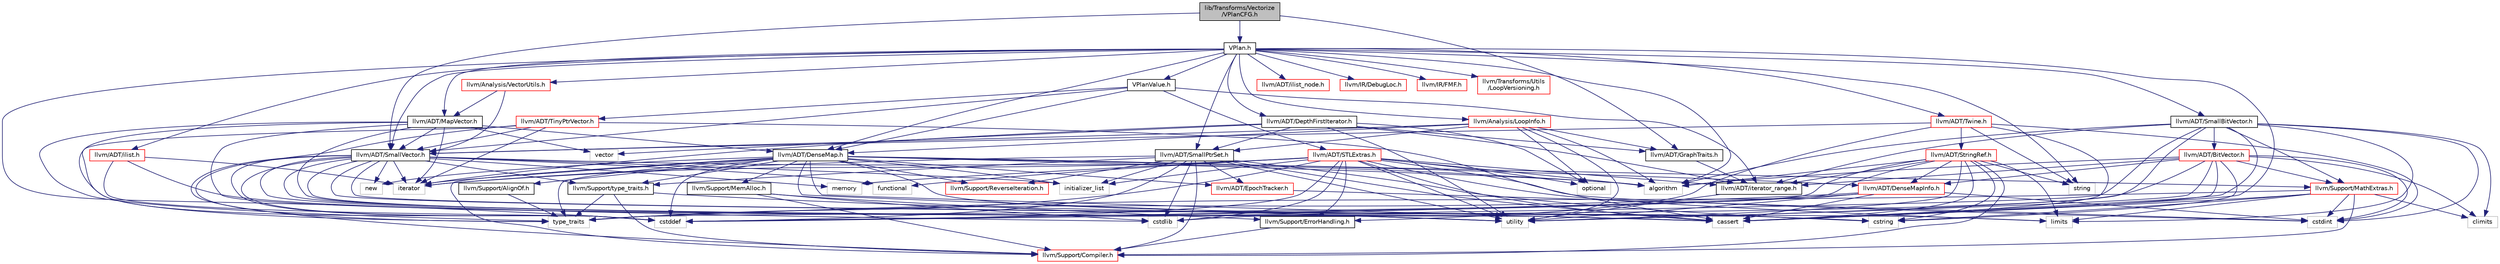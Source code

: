 digraph "lib/Transforms/Vectorize/VPlanCFG.h"
{
 // LATEX_PDF_SIZE
  bgcolor="transparent";
  edge [fontname="Helvetica",fontsize="10",labelfontname="Helvetica",labelfontsize="10"];
  node [fontname="Helvetica",fontsize="10",shape=record];
  Node1 [label="lib/Transforms/Vectorize\l/VPlanCFG.h",height=0.2,width=0.4,color="black", fillcolor="grey75", style="filled", fontcolor="black",tooltip=" "];
  Node1 -> Node2 [color="midnightblue",fontsize="10",style="solid",fontname="Helvetica"];
  Node2 [label="VPlan.h",height=0.2,width=0.4,color="black",URL="$VPlan_8h.html",tooltip=" "];
  Node2 -> Node3 [color="midnightblue",fontsize="10",style="solid",fontname="Helvetica"];
  Node3 [label="VPlanValue.h",height=0.2,width=0.4,color="black",URL="$VPlanValue_8h.html",tooltip=" "];
  Node3 -> Node4 [color="midnightblue",fontsize="10",style="solid",fontname="Helvetica"];
  Node4 [label="llvm/ADT/DenseMap.h",height=0.2,width=0.4,color="black",URL="$DenseMap_8h.html",tooltip=" "];
  Node4 -> Node5 [color="midnightblue",fontsize="10",style="solid",fontname="Helvetica"];
  Node5 [label="llvm/ADT/DenseMapInfo.h",height=0.2,width=0.4,color="red",URL="$DenseMapInfo_8h.html",tooltip=" "];
  Node5 -> Node6 [color="midnightblue",fontsize="10",style="solid",fontname="Helvetica"];
  Node6 [label="cassert",height=0.2,width=0.4,color="grey75",tooltip=" "];
  Node5 -> Node7 [color="midnightblue",fontsize="10",style="solid",fontname="Helvetica"];
  Node7 [label="cstddef",height=0.2,width=0.4,color="grey75",tooltip=" "];
  Node5 -> Node8 [color="midnightblue",fontsize="10",style="solid",fontname="Helvetica"];
  Node8 [label="cstdint",height=0.2,width=0.4,color="grey75",tooltip=" "];
  Node5 -> Node10 [color="midnightblue",fontsize="10",style="solid",fontname="Helvetica"];
  Node10 [label="type_traits",height=0.2,width=0.4,color="grey75",tooltip=" "];
  Node5 -> Node11 [color="midnightblue",fontsize="10",style="solid",fontname="Helvetica"];
  Node11 [label="utility",height=0.2,width=0.4,color="grey75",tooltip=" "];
  Node4 -> Node13 [color="midnightblue",fontsize="10",style="solid",fontname="Helvetica"];
  Node13 [label="llvm/ADT/EpochTracker.h",height=0.2,width=0.4,color="red",URL="$EpochTracker_8h.html",tooltip=" "];
  Node13 -> Node8 [color="midnightblue",fontsize="10",style="solid",fontname="Helvetica"];
  Node4 -> Node15 [color="midnightblue",fontsize="10",style="solid",fontname="Helvetica"];
  Node15 [label="llvm/Support/AlignOf.h",height=0.2,width=0.4,color="black",URL="$AlignOf_8h.html",tooltip=" "];
  Node15 -> Node10 [color="midnightblue",fontsize="10",style="solid",fontname="Helvetica"];
  Node4 -> Node16 [color="midnightblue",fontsize="10",style="solid",fontname="Helvetica"];
  Node16 [label="llvm/Support/Compiler.h",height=0.2,width=0.4,color="red",URL="$Compiler_8h.html",tooltip=" "];
  Node4 -> Node19 [color="midnightblue",fontsize="10",style="solid",fontname="Helvetica"];
  Node19 [label="llvm/Support/MathExtras.h",height=0.2,width=0.4,color="red",URL="$MathExtras_8h.html",tooltip=" "];
  Node19 -> Node16 [color="midnightblue",fontsize="10",style="solid",fontname="Helvetica"];
  Node19 -> Node6 [color="midnightblue",fontsize="10",style="solid",fontname="Helvetica"];
  Node19 -> Node23 [color="midnightblue",fontsize="10",style="solid",fontname="Helvetica"];
  Node23 [label="climits",height=0.2,width=0.4,color="grey75",tooltip=" "];
  Node19 -> Node8 [color="midnightblue",fontsize="10",style="solid",fontname="Helvetica"];
  Node19 -> Node22 [color="midnightblue",fontsize="10",style="solid",fontname="Helvetica"];
  Node22 [label="cstring",height=0.2,width=0.4,color="grey75",tooltip=" "];
  Node19 -> Node21 [color="midnightblue",fontsize="10",style="solid",fontname="Helvetica"];
  Node21 [label="limits",height=0.2,width=0.4,color="grey75",tooltip=" "];
  Node19 -> Node10 [color="midnightblue",fontsize="10",style="solid",fontname="Helvetica"];
  Node4 -> Node24 [color="midnightblue",fontsize="10",style="solid",fontname="Helvetica"];
  Node24 [label="llvm/Support/MemAlloc.h",height=0.2,width=0.4,color="black",URL="$MemAlloc_8h.html",tooltip=" "];
  Node24 -> Node16 [color="midnightblue",fontsize="10",style="solid",fontname="Helvetica"];
  Node24 -> Node25 [color="midnightblue",fontsize="10",style="solid",fontname="Helvetica"];
  Node25 [label="llvm/Support/ErrorHandling.h",height=0.2,width=0.4,color="black",URL="$Support_2ErrorHandling_8h.html",tooltip=" "];
  Node25 -> Node16 [color="midnightblue",fontsize="10",style="solid",fontname="Helvetica"];
  Node24 -> Node26 [color="midnightblue",fontsize="10",style="solid",fontname="Helvetica"];
  Node26 [label="cstdlib",height=0.2,width=0.4,color="grey75",tooltip=" "];
  Node4 -> Node27 [color="midnightblue",fontsize="10",style="solid",fontname="Helvetica"];
  Node27 [label="llvm/Support/ReverseIteration.h",height=0.2,width=0.4,color="red",URL="$ReverseIteration_8h.html",tooltip=" "];
  Node4 -> Node34 [color="midnightblue",fontsize="10",style="solid",fontname="Helvetica"];
  Node34 [label="llvm/Support/type_traits.h",height=0.2,width=0.4,color="black",URL="$type__traits_8h.html",tooltip=" "];
  Node34 -> Node16 [color="midnightblue",fontsize="10",style="solid",fontname="Helvetica"];
  Node34 -> Node10 [color="midnightblue",fontsize="10",style="solid",fontname="Helvetica"];
  Node34 -> Node11 [color="midnightblue",fontsize="10",style="solid",fontname="Helvetica"];
  Node4 -> Node35 [color="midnightblue",fontsize="10",style="solid",fontname="Helvetica"];
  Node35 [label="algorithm",height=0.2,width=0.4,color="grey75",tooltip=" "];
  Node4 -> Node6 [color="midnightblue",fontsize="10",style="solid",fontname="Helvetica"];
  Node4 -> Node7 [color="midnightblue",fontsize="10",style="solid",fontname="Helvetica"];
  Node4 -> Node22 [color="midnightblue",fontsize="10",style="solid",fontname="Helvetica"];
  Node4 -> Node36 [color="midnightblue",fontsize="10",style="solid",fontname="Helvetica"];
  Node36 [label="initializer_list",height=0.2,width=0.4,color="grey75",tooltip=" "];
  Node4 -> Node37 [color="midnightblue",fontsize="10",style="solid",fontname="Helvetica"];
  Node37 [label="iterator",height=0.2,width=0.4,color="grey75",tooltip=" "];
  Node4 -> Node38 [color="midnightblue",fontsize="10",style="solid",fontname="Helvetica"];
  Node38 [label="new",height=0.2,width=0.4,color="grey75",tooltip=" "];
  Node4 -> Node10 [color="midnightblue",fontsize="10",style="solid",fontname="Helvetica"];
  Node4 -> Node11 [color="midnightblue",fontsize="10",style="solid",fontname="Helvetica"];
  Node3 -> Node39 [color="midnightblue",fontsize="10",style="solid",fontname="Helvetica"];
  Node39 [label="llvm/ADT/STLExtras.h",height=0.2,width=0.4,color="red",URL="$STLExtras_8h.html",tooltip=" "];
  Node39 -> Node49 [color="midnightblue",fontsize="10",style="solid",fontname="Helvetica"];
  Node49 [label="llvm/ADT/iterator_range.h",height=0.2,width=0.4,color="black",URL="$iterator__range_8h.html",tooltip=" "];
  Node49 -> Node11 [color="midnightblue",fontsize="10",style="solid",fontname="Helvetica"];
  Node39 -> Node25 [color="midnightblue",fontsize="10",style="solid",fontname="Helvetica"];
  Node39 -> Node35 [color="midnightblue",fontsize="10",style="solid",fontname="Helvetica"];
  Node39 -> Node6 [color="midnightblue",fontsize="10",style="solid",fontname="Helvetica"];
  Node39 -> Node7 [color="midnightblue",fontsize="10",style="solid",fontname="Helvetica"];
  Node39 -> Node8 [color="midnightblue",fontsize="10",style="solid",fontname="Helvetica"];
  Node39 -> Node26 [color="midnightblue",fontsize="10",style="solid",fontname="Helvetica"];
  Node39 -> Node50 [color="midnightblue",fontsize="10",style="solid",fontname="Helvetica"];
  Node50 [label="functional",height=0.2,width=0.4,color="grey75",tooltip=" "];
  Node39 -> Node36 [color="midnightblue",fontsize="10",style="solid",fontname="Helvetica"];
  Node39 -> Node37 [color="midnightblue",fontsize="10",style="solid",fontname="Helvetica"];
  Node39 -> Node21 [color="midnightblue",fontsize="10",style="solid",fontname="Helvetica"];
  Node39 -> Node51 [color="midnightblue",fontsize="10",style="solid",fontname="Helvetica"];
  Node51 [label="memory",height=0.2,width=0.4,color="grey75",tooltip=" "];
  Node39 -> Node43 [color="midnightblue",fontsize="10",style="solid",fontname="Helvetica"];
  Node43 [label="optional",height=0.2,width=0.4,color="grey75",tooltip=" "];
  Node39 -> Node10 [color="midnightblue",fontsize="10",style="solid",fontname="Helvetica"];
  Node39 -> Node11 [color="midnightblue",fontsize="10",style="solid",fontname="Helvetica"];
  Node3 -> Node52 [color="midnightblue",fontsize="10",style="solid",fontname="Helvetica"];
  Node52 [label="llvm/ADT/SmallVector.h",height=0.2,width=0.4,color="black",URL="$SmallVector_8h.html",tooltip=" "];
  Node52 -> Node16 [color="midnightblue",fontsize="10",style="solid",fontname="Helvetica"];
  Node52 -> Node34 [color="midnightblue",fontsize="10",style="solid",fontname="Helvetica"];
  Node52 -> Node35 [color="midnightblue",fontsize="10",style="solid",fontname="Helvetica"];
  Node52 -> Node6 [color="midnightblue",fontsize="10",style="solid",fontname="Helvetica"];
  Node52 -> Node7 [color="midnightblue",fontsize="10",style="solid",fontname="Helvetica"];
  Node52 -> Node26 [color="midnightblue",fontsize="10",style="solid",fontname="Helvetica"];
  Node52 -> Node22 [color="midnightblue",fontsize="10",style="solid",fontname="Helvetica"];
  Node52 -> Node50 [color="midnightblue",fontsize="10",style="solid",fontname="Helvetica"];
  Node52 -> Node36 [color="midnightblue",fontsize="10",style="solid",fontname="Helvetica"];
  Node52 -> Node37 [color="midnightblue",fontsize="10",style="solid",fontname="Helvetica"];
  Node52 -> Node21 [color="midnightblue",fontsize="10",style="solid",fontname="Helvetica"];
  Node52 -> Node51 [color="midnightblue",fontsize="10",style="solid",fontname="Helvetica"];
  Node52 -> Node38 [color="midnightblue",fontsize="10",style="solid",fontname="Helvetica"];
  Node52 -> Node10 [color="midnightblue",fontsize="10",style="solid",fontname="Helvetica"];
  Node52 -> Node11 [color="midnightblue",fontsize="10",style="solid",fontname="Helvetica"];
  Node3 -> Node53 [color="midnightblue",fontsize="10",style="solid",fontname="Helvetica"];
  Node53 [label="llvm/ADT/TinyPtrVector.h",height=0.2,width=0.4,color="red",URL="$TinyPtrVector_8h.html",tooltip=" "];
  Node53 -> Node52 [color="midnightblue",fontsize="10",style="solid",fontname="Helvetica"];
  Node53 -> Node6 [color="midnightblue",fontsize="10",style="solid",fontname="Helvetica"];
  Node53 -> Node7 [color="midnightblue",fontsize="10",style="solid",fontname="Helvetica"];
  Node53 -> Node37 [color="midnightblue",fontsize="10",style="solid",fontname="Helvetica"];
  Node53 -> Node10 [color="midnightblue",fontsize="10",style="solid",fontname="Helvetica"];
  Node3 -> Node49 [color="midnightblue",fontsize="10",style="solid",fontname="Helvetica"];
  Node2 -> Node4 [color="midnightblue",fontsize="10",style="solid",fontname="Helvetica"];
  Node2 -> Node60 [color="midnightblue",fontsize="10",style="solid",fontname="Helvetica"];
  Node60 [label="llvm/ADT/DepthFirstIterator.h",height=0.2,width=0.4,color="black",URL="$DepthFirstIterator_8h.html",tooltip=" "];
  Node60 -> Node61 [color="midnightblue",fontsize="10",style="solid",fontname="Helvetica"];
  Node61 [label="llvm/ADT/GraphTraits.h",height=0.2,width=0.4,color="black",URL="$GraphTraits_8h.html",tooltip=" "];
  Node61 -> Node49 [color="midnightblue",fontsize="10",style="solid",fontname="Helvetica"];
  Node60 -> Node62 [color="midnightblue",fontsize="10",style="solid",fontname="Helvetica"];
  Node62 [label="llvm/ADT/SmallPtrSet.h",height=0.2,width=0.4,color="black",URL="$SmallPtrSet_8h.html",tooltip=" "];
  Node62 -> Node13 [color="midnightblue",fontsize="10",style="solid",fontname="Helvetica"];
  Node62 -> Node16 [color="midnightblue",fontsize="10",style="solid",fontname="Helvetica"];
  Node62 -> Node27 [color="midnightblue",fontsize="10",style="solid",fontname="Helvetica"];
  Node62 -> Node34 [color="midnightblue",fontsize="10",style="solid",fontname="Helvetica"];
  Node62 -> Node6 [color="midnightblue",fontsize="10",style="solid",fontname="Helvetica"];
  Node62 -> Node7 [color="midnightblue",fontsize="10",style="solid",fontname="Helvetica"];
  Node62 -> Node26 [color="midnightblue",fontsize="10",style="solid",fontname="Helvetica"];
  Node62 -> Node22 [color="midnightblue",fontsize="10",style="solid",fontname="Helvetica"];
  Node62 -> Node36 [color="midnightblue",fontsize="10",style="solid",fontname="Helvetica"];
  Node62 -> Node37 [color="midnightblue",fontsize="10",style="solid",fontname="Helvetica"];
  Node62 -> Node11 [color="midnightblue",fontsize="10",style="solid",fontname="Helvetica"];
  Node60 -> Node49 [color="midnightblue",fontsize="10",style="solid",fontname="Helvetica"];
  Node60 -> Node37 [color="midnightblue",fontsize="10",style="solid",fontname="Helvetica"];
  Node60 -> Node43 [color="midnightblue",fontsize="10",style="solid",fontname="Helvetica"];
  Node60 -> Node11 [color="midnightblue",fontsize="10",style="solid",fontname="Helvetica"];
  Node60 -> Node56 [color="midnightblue",fontsize="10",style="solid",fontname="Helvetica"];
  Node56 [label="vector",height=0.2,width=0.4,color="grey75",tooltip=" "];
  Node2 -> Node63 [color="midnightblue",fontsize="10",style="solid",fontname="Helvetica"];
  Node63 [label="llvm/ADT/MapVector.h",height=0.2,width=0.4,color="black",URL="$MapVector_8h.html",tooltip=" "];
  Node63 -> Node4 [color="midnightblue",fontsize="10",style="solid",fontname="Helvetica"];
  Node63 -> Node52 [color="midnightblue",fontsize="10",style="solid",fontname="Helvetica"];
  Node63 -> Node6 [color="midnightblue",fontsize="10",style="solid",fontname="Helvetica"];
  Node63 -> Node7 [color="midnightblue",fontsize="10",style="solid",fontname="Helvetica"];
  Node63 -> Node37 [color="midnightblue",fontsize="10",style="solid",fontname="Helvetica"];
  Node63 -> Node10 [color="midnightblue",fontsize="10",style="solid",fontname="Helvetica"];
  Node63 -> Node11 [color="midnightblue",fontsize="10",style="solid",fontname="Helvetica"];
  Node63 -> Node56 [color="midnightblue",fontsize="10",style="solid",fontname="Helvetica"];
  Node2 -> Node64 [color="midnightblue",fontsize="10",style="solid",fontname="Helvetica"];
  Node64 [label="llvm/ADT/SmallBitVector.h",height=0.2,width=0.4,color="black",URL="$SmallBitVector_8h.html",tooltip=" "];
  Node64 -> Node65 [color="midnightblue",fontsize="10",style="solid",fontname="Helvetica"];
  Node65 [label="llvm/ADT/BitVector.h",height=0.2,width=0.4,color="red",URL="$BitVector_8h.html",tooltip=" "];
  Node65 -> Node5 [color="midnightblue",fontsize="10",style="solid",fontname="Helvetica"];
  Node65 -> Node49 [color="midnightblue",fontsize="10",style="solid",fontname="Helvetica"];
  Node65 -> Node19 [color="midnightblue",fontsize="10",style="solid",fontname="Helvetica"];
  Node65 -> Node35 [color="midnightblue",fontsize="10",style="solid",fontname="Helvetica"];
  Node65 -> Node6 [color="midnightblue",fontsize="10",style="solid",fontname="Helvetica"];
  Node65 -> Node23 [color="midnightblue",fontsize="10",style="solid",fontname="Helvetica"];
  Node65 -> Node8 [color="midnightblue",fontsize="10",style="solid",fontname="Helvetica"];
  Node65 -> Node26 [color="midnightblue",fontsize="10",style="solid",fontname="Helvetica"];
  Node65 -> Node22 [color="midnightblue",fontsize="10",style="solid",fontname="Helvetica"];
  Node65 -> Node11 [color="midnightblue",fontsize="10",style="solid",fontname="Helvetica"];
  Node64 -> Node49 [color="midnightblue",fontsize="10",style="solid",fontname="Helvetica"];
  Node64 -> Node19 [color="midnightblue",fontsize="10",style="solid",fontname="Helvetica"];
  Node64 -> Node35 [color="midnightblue",fontsize="10",style="solid",fontname="Helvetica"];
  Node64 -> Node6 [color="midnightblue",fontsize="10",style="solid",fontname="Helvetica"];
  Node64 -> Node23 [color="midnightblue",fontsize="10",style="solid",fontname="Helvetica"];
  Node64 -> Node7 [color="midnightblue",fontsize="10",style="solid",fontname="Helvetica"];
  Node64 -> Node8 [color="midnightblue",fontsize="10",style="solid",fontname="Helvetica"];
  Node64 -> Node21 [color="midnightblue",fontsize="10",style="solid",fontname="Helvetica"];
  Node64 -> Node11 [color="midnightblue",fontsize="10",style="solid",fontname="Helvetica"];
  Node2 -> Node62 [color="midnightblue",fontsize="10",style="solid",fontname="Helvetica"];
  Node2 -> Node52 [color="midnightblue",fontsize="10",style="solid",fontname="Helvetica"];
  Node2 -> Node66 [color="midnightblue",fontsize="10",style="solid",fontname="Helvetica"];
  Node66 [label="llvm/ADT/Twine.h",height=0.2,width=0.4,color="red",URL="$Twine_8h.html",tooltip=" "];
  Node66 -> Node52 [color="midnightblue",fontsize="10",style="solid",fontname="Helvetica"];
  Node66 -> Node67 [color="midnightblue",fontsize="10",style="solid",fontname="Helvetica"];
  Node67 [label="llvm/ADT/StringRef.h",height=0.2,width=0.4,color="red",URL="$StringRef_8h.html",tooltip=" "];
  Node67 -> Node5 [color="midnightblue",fontsize="10",style="solid",fontname="Helvetica"];
  Node67 -> Node49 [color="midnightblue",fontsize="10",style="solid",fontname="Helvetica"];
  Node67 -> Node16 [color="midnightblue",fontsize="10",style="solid",fontname="Helvetica"];
  Node67 -> Node35 [color="midnightblue",fontsize="10",style="solid",fontname="Helvetica"];
  Node67 -> Node6 [color="midnightblue",fontsize="10",style="solid",fontname="Helvetica"];
  Node67 -> Node7 [color="midnightblue",fontsize="10",style="solid",fontname="Helvetica"];
  Node67 -> Node22 [color="midnightblue",fontsize="10",style="solid",fontname="Helvetica"];
  Node67 -> Node21 [color="midnightblue",fontsize="10",style="solid",fontname="Helvetica"];
  Node67 -> Node44 [color="midnightblue",fontsize="10",style="solid",fontname="Helvetica"];
  Node44 [label="string",height=0.2,width=0.4,color="grey75",tooltip=" "];
  Node67 -> Node10 [color="midnightblue",fontsize="10",style="solid",fontname="Helvetica"];
  Node67 -> Node11 [color="midnightblue",fontsize="10",style="solid",fontname="Helvetica"];
  Node66 -> Node25 [color="midnightblue",fontsize="10",style="solid",fontname="Helvetica"];
  Node66 -> Node6 [color="midnightblue",fontsize="10",style="solid",fontname="Helvetica"];
  Node66 -> Node8 [color="midnightblue",fontsize="10",style="solid",fontname="Helvetica"];
  Node66 -> Node44 [color="midnightblue",fontsize="10",style="solid",fontname="Helvetica"];
  Node2 -> Node69 [color="midnightblue",fontsize="10",style="solid",fontname="Helvetica"];
  Node69 [label="llvm/ADT/ilist.h",height=0.2,width=0.4,color="red",URL="$ilist_8h.html",tooltip=" "];
  Node69 -> Node6 [color="midnightblue",fontsize="10",style="solid",fontname="Helvetica"];
  Node69 -> Node7 [color="midnightblue",fontsize="10",style="solid",fontname="Helvetica"];
  Node69 -> Node37 [color="midnightblue",fontsize="10",style="solid",fontname="Helvetica"];
  Node2 -> Node74 [color="midnightblue",fontsize="10",style="solid",fontname="Helvetica"];
  Node74 [label="llvm/ADT/ilist_node.h",height=0.2,width=0.4,color="red",URL="$ilist__node_8h.html",tooltip=" "];
  Node2 -> Node76 [color="midnightblue",fontsize="10",style="solid",fontname="Helvetica"];
  Node76 [label="llvm/Analysis/LoopInfo.h",height=0.2,width=0.4,color="red",URL="$LoopInfo_8h.html",tooltip=" "];
  Node76 -> Node4 [color="midnightblue",fontsize="10",style="solid",fontname="Helvetica"];
  Node76 -> Node61 [color="midnightblue",fontsize="10",style="solid",fontname="Helvetica"];
  Node76 -> Node62 [color="midnightblue",fontsize="10",style="solid",fontname="Helvetica"];
  Node76 -> Node52 [color="midnightblue",fontsize="10",style="solid",fontname="Helvetica"];
  Node76 -> Node35 [color="midnightblue",fontsize="10",style="solid",fontname="Helvetica"];
  Node76 -> Node43 [color="midnightblue",fontsize="10",style="solid",fontname="Helvetica"];
  Node76 -> Node11 [color="midnightblue",fontsize="10",style="solid",fontname="Helvetica"];
  Node2 -> Node163 [color="midnightblue",fontsize="10",style="solid",fontname="Helvetica"];
  Node163 [label="llvm/Analysis/VectorUtils.h",height=0.2,width=0.4,color="red",URL="$VectorUtils_8h.html",tooltip=" "];
  Node163 -> Node63 [color="midnightblue",fontsize="10",style="solid",fontname="Helvetica"];
  Node163 -> Node52 [color="midnightblue",fontsize="10",style="solid",fontname="Helvetica"];
  Node2 -> Node84 [color="midnightblue",fontsize="10",style="solid",fontname="Helvetica"];
  Node84 [label="llvm/IR/DebugLoc.h",height=0.2,width=0.4,color="red",URL="$DebugLoc_8h.html",tooltip=" "];
  Node2 -> Node185 [color="midnightblue",fontsize="10",style="solid",fontname="Helvetica"];
  Node185 [label="llvm/IR/FMF.h",height=0.2,width=0.4,color="red",URL="$FMF_8h.html",tooltip=" "];
  Node2 -> Node186 [color="midnightblue",fontsize="10",style="solid",fontname="Helvetica"];
  Node186 [label="llvm/Transforms/Utils\l/LoopVersioning.h",height=0.2,width=0.4,color="red",URL="$LoopVersioning_8h.html",tooltip=" "];
  Node2 -> Node35 [color="midnightblue",fontsize="10",style="solid",fontname="Helvetica"];
  Node2 -> Node6 [color="midnightblue",fontsize="10",style="solid",fontname="Helvetica"];
  Node2 -> Node7 [color="midnightblue",fontsize="10",style="solid",fontname="Helvetica"];
  Node2 -> Node44 [color="midnightblue",fontsize="10",style="solid",fontname="Helvetica"];
  Node1 -> Node61 [color="midnightblue",fontsize="10",style="solid",fontname="Helvetica"];
  Node1 -> Node52 [color="midnightblue",fontsize="10",style="solid",fontname="Helvetica"];
}
